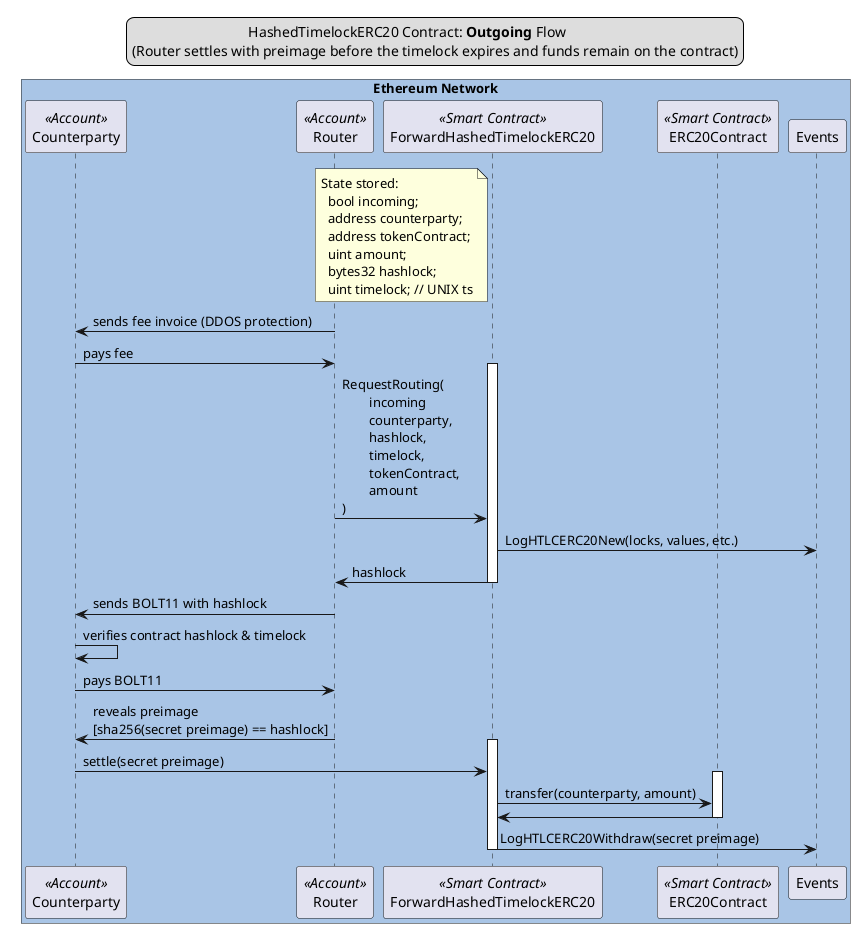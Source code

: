 @startuml
skinparam BoxPadding 20

legend top
\t\t\t\tHashedTimelockERC20 Contract: **Outgoing** Flow
(Router settles with preimage before the timelock expires and funds remain on the contract)
end legend

box "Ethereum Network" #A9C5E6
participant Counterparty as counterparty << Account >>
participant Router as router << Account >>
participant ForwardHashedTimelockERC20 as htlc << Smart Contract >>
participant ERC20Contract as token << Smart Contract >>
participant Events as events
end box

note left of htlc
State stored:
  bool incoming;
  address counterparty;
  address tokenContract;
  uint amount;
  bytes32 hashlock;
  uint timelock; // UNIX ts
end note

router->counterparty:sends fee invoice (DDOS protection)
counterparty->router:pays fee

activate htlc
  router->htlc:RequestRouting(\n\tincoming\n\tcounterparty,\n\thashlock,\n\ttimelock,\n\ttokenContract,\n\tamount\n)
  htlc->events:LogHTLCERC20New(locks, values, etc.)
  htlc->router:hashlock
deactivate htlc

router->counterparty:sends BOLT11 with hashlock
counterparty->counterparty:verifies contract hashlock & timelock
counterparty->router:pays BOLT11
router->counterparty:reveals preimage\n[sha256(secret preimage) == hashlock]

activate htlc
  counterparty->htlc:settle(secret preimage)
  activate token
    htlc->token:transfer(counterparty, amount)
    token->htlc
  deactivate token
  htlc->events:LogHTLCERC20Withdraw(secret preimage)
deactivate htlc

@enduml
